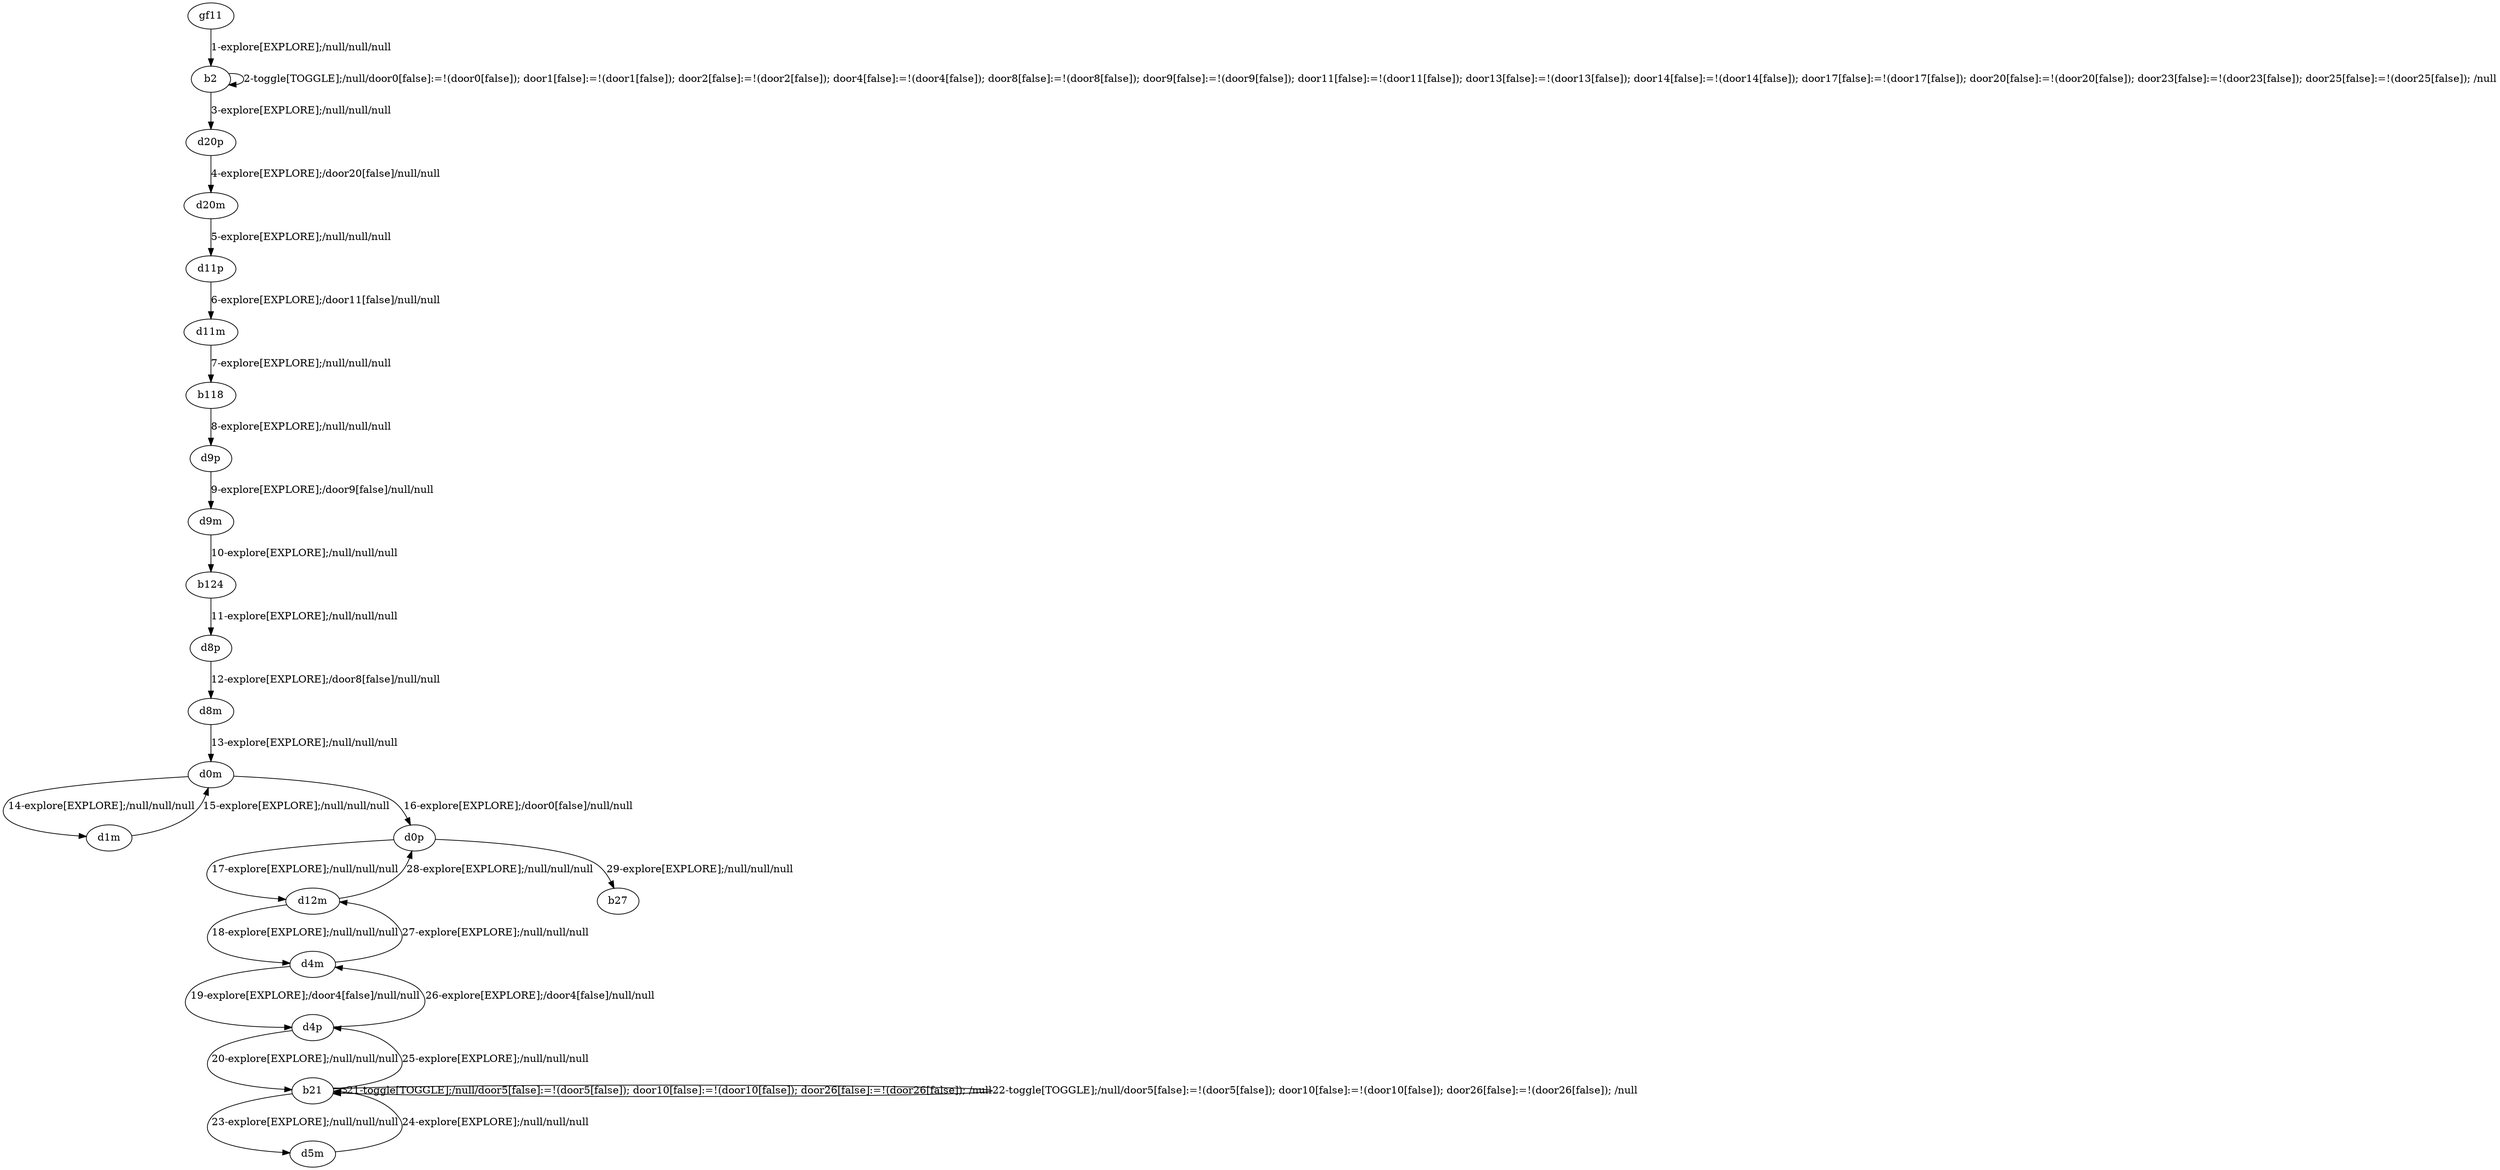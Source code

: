 # Total number of goals covered by this test: 1
# d0p --> b27

digraph g {
"gf11" -> "b2" [label = "1-explore[EXPLORE];/null/null/null"];
"b2" -> "b2" [label = "2-toggle[TOGGLE];/null/door0[false]:=!(door0[false]); door1[false]:=!(door1[false]); door2[false]:=!(door2[false]); door4[false]:=!(door4[false]); door8[false]:=!(door8[false]); door9[false]:=!(door9[false]); door11[false]:=!(door11[false]); door13[false]:=!(door13[false]); door14[false]:=!(door14[false]); door17[false]:=!(door17[false]); door20[false]:=!(door20[false]); door23[false]:=!(door23[false]); door25[false]:=!(door25[false]); /null"];
"b2" -> "d20p" [label = "3-explore[EXPLORE];/null/null/null"];
"d20p" -> "d20m" [label = "4-explore[EXPLORE];/door20[false]/null/null"];
"d20m" -> "d11p" [label = "5-explore[EXPLORE];/null/null/null"];
"d11p" -> "d11m" [label = "6-explore[EXPLORE];/door11[false]/null/null"];
"d11m" -> "b118" [label = "7-explore[EXPLORE];/null/null/null"];
"b118" -> "d9p" [label = "8-explore[EXPLORE];/null/null/null"];
"d9p" -> "d9m" [label = "9-explore[EXPLORE];/door9[false]/null/null"];
"d9m" -> "b124" [label = "10-explore[EXPLORE];/null/null/null"];
"b124" -> "d8p" [label = "11-explore[EXPLORE];/null/null/null"];
"d8p" -> "d8m" [label = "12-explore[EXPLORE];/door8[false]/null/null"];
"d8m" -> "d0m" [label = "13-explore[EXPLORE];/null/null/null"];
"d0m" -> "d1m" [label = "14-explore[EXPLORE];/null/null/null"];
"d1m" -> "d0m" [label = "15-explore[EXPLORE];/null/null/null"];
"d0m" -> "d0p" [label = "16-explore[EXPLORE];/door0[false]/null/null"];
"d0p" -> "d12m" [label = "17-explore[EXPLORE];/null/null/null"];
"d12m" -> "d4m" [label = "18-explore[EXPLORE];/null/null/null"];
"d4m" -> "d4p" [label = "19-explore[EXPLORE];/door4[false]/null/null"];
"d4p" -> "b21" [label = "20-explore[EXPLORE];/null/null/null"];
"b21" -> "b21" [label = "21-toggle[TOGGLE];/null/door5[false]:=!(door5[false]); door10[false]:=!(door10[false]); door26[false]:=!(door26[false]); /null"];
"b21" -> "b21" [label = "22-toggle[TOGGLE];/null/door5[false]:=!(door5[false]); door10[false]:=!(door10[false]); door26[false]:=!(door26[false]); /null"];
"b21" -> "d5m" [label = "23-explore[EXPLORE];/null/null/null"];
"d5m" -> "b21" [label = "24-explore[EXPLORE];/null/null/null"];
"b21" -> "d4p" [label = "25-explore[EXPLORE];/null/null/null"];
"d4p" -> "d4m" [label = "26-explore[EXPLORE];/door4[false]/null/null"];
"d4m" -> "d12m" [label = "27-explore[EXPLORE];/null/null/null"];
"d12m" -> "d0p" [label = "28-explore[EXPLORE];/null/null/null"];
"d0p" -> "b27" [label = "29-explore[EXPLORE];/null/null/null"];
}
